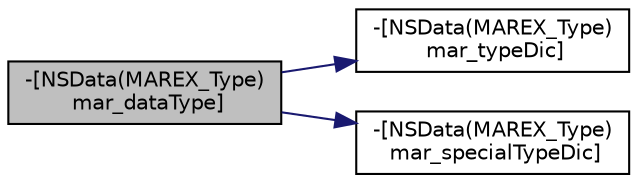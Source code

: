 digraph "-[NSData(MAREX_Type) mar_dataType]"
{
  edge [fontname="Helvetica",fontsize="10",labelfontname="Helvetica",labelfontsize="10"];
  node [fontname="Helvetica",fontsize="10",shape=record];
  rankdir="LR";
  Node0 [label="-[NSData(MAREX_Type)\l mar_dataType]",height=0.2,width=0.4,color="black", fillcolor="grey75", style="filled", fontcolor="black"];
  Node0 -> Node1 [color="midnightblue",fontsize="10",style="solid",fontname="Helvetica"];
  Node1 [label="-[NSData(MAREX_Type)\l mar_typeDic]",height=0.2,width=0.4,color="black", fillcolor="white", style="filled",URL="$category_n_s_data_07_m_a_r_e_x___type_08.html#abea7eef6d76dc83c1ea6e98f7b619419"];
  Node0 -> Node2 [color="midnightblue",fontsize="10",style="solid",fontname="Helvetica"];
  Node2 [label="-[NSData(MAREX_Type)\l mar_specialTypeDic]",height=0.2,width=0.4,color="black", fillcolor="white", style="filled",URL="$category_n_s_data_07_m_a_r_e_x___type_08.html#a39a1d3c794f4f5a83a16a5ba4179e453"];
}
